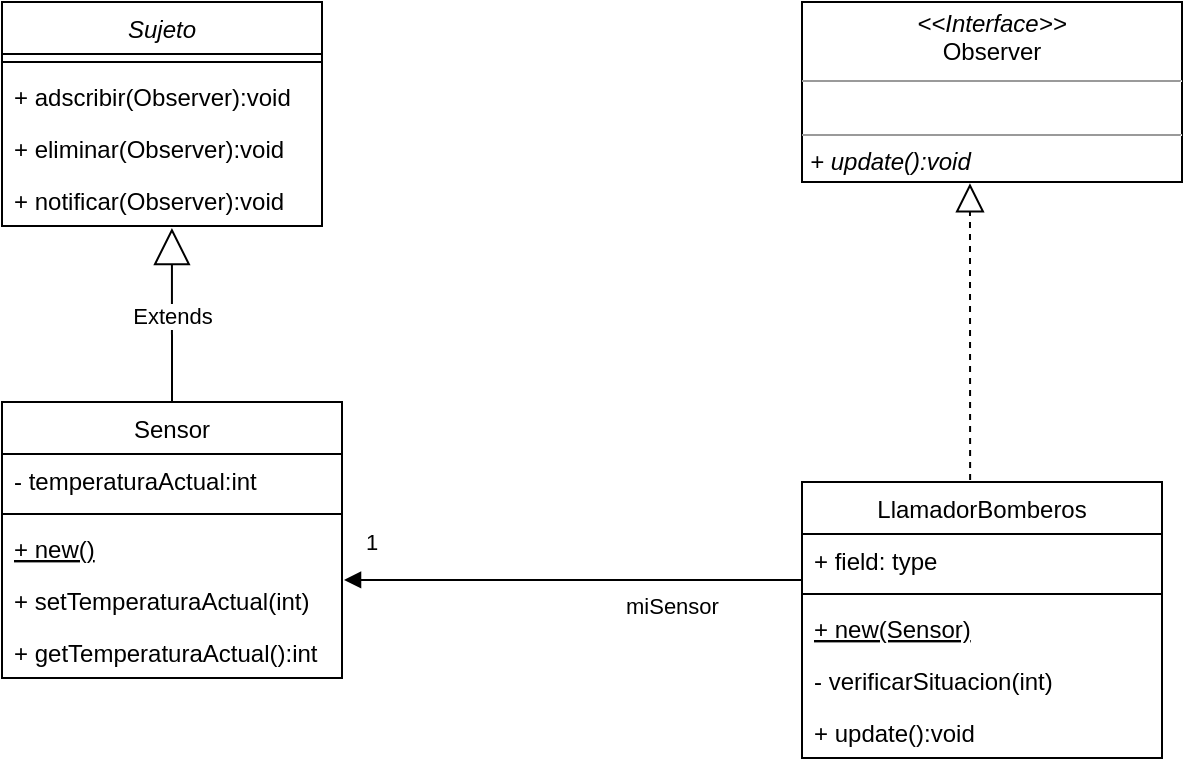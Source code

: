 <mxfile version="20.5.3" type="github">
  <diagram id="C5RBs43oDa-KdzZeNtuy" name="Page-1">
    <mxGraphModel dx="868" dy="450" grid="1" gridSize="10" guides="1" tooltips="1" connect="1" arrows="1" fold="1" page="1" pageScale="1" pageWidth="827" pageHeight="1169" math="0" shadow="0">
      <root>
        <mxCell id="WIyWlLk6GJQsqaUBKTNV-0" />
        <mxCell id="WIyWlLk6GJQsqaUBKTNV-1" parent="WIyWlLk6GJQsqaUBKTNV-0" />
        <mxCell id="jlWPk1bXCSBXcmWKaBlr-0" value="Sujeto" style="swimlane;fontStyle=2;align=center;verticalAlign=top;childLayout=stackLayout;horizontal=1;startSize=26;horizontalStack=0;resizeParent=1;resizeParentMax=0;resizeLast=0;collapsible=1;marginBottom=0;" vertex="1" parent="WIyWlLk6GJQsqaUBKTNV-1">
          <mxGeometry x="80" y="160" width="160" height="112" as="geometry" />
        </mxCell>
        <mxCell id="jlWPk1bXCSBXcmWKaBlr-2" value="" style="line;strokeWidth=1;fillColor=none;align=left;verticalAlign=middle;spacingTop=-1;spacingLeft=3;spacingRight=3;rotatable=0;labelPosition=right;points=[];portConstraint=eastwest;strokeColor=inherit;" vertex="1" parent="jlWPk1bXCSBXcmWKaBlr-0">
          <mxGeometry y="26" width="160" height="8" as="geometry" />
        </mxCell>
        <mxCell id="jlWPk1bXCSBXcmWKaBlr-3" value="+ adscribir(Observer):void" style="text;strokeColor=none;fillColor=none;align=left;verticalAlign=top;spacingLeft=4;spacingRight=4;overflow=hidden;rotatable=0;points=[[0,0.5],[1,0.5]];portConstraint=eastwest;" vertex="1" parent="jlWPk1bXCSBXcmWKaBlr-0">
          <mxGeometry y="34" width="160" height="26" as="geometry" />
        </mxCell>
        <mxCell id="jlWPk1bXCSBXcmWKaBlr-4" value="+ eliminar(Observer):void" style="text;strokeColor=none;fillColor=none;align=left;verticalAlign=top;spacingLeft=4;spacingRight=4;overflow=hidden;rotatable=0;points=[[0,0.5],[1,0.5]];portConstraint=eastwest;" vertex="1" parent="jlWPk1bXCSBXcmWKaBlr-0">
          <mxGeometry y="60" width="160" height="26" as="geometry" />
        </mxCell>
        <mxCell id="jlWPk1bXCSBXcmWKaBlr-5" value="+ notificar(Observer):void" style="text;strokeColor=none;fillColor=none;align=left;verticalAlign=top;spacingLeft=4;spacingRight=4;overflow=hidden;rotatable=0;points=[[0,0.5],[1,0.5]];portConstraint=eastwest;" vertex="1" parent="jlWPk1bXCSBXcmWKaBlr-0">
          <mxGeometry y="86" width="160" height="26" as="geometry" />
        </mxCell>
        <mxCell id="jlWPk1bXCSBXcmWKaBlr-6" value="Sensor" style="swimlane;fontStyle=0;align=center;verticalAlign=top;childLayout=stackLayout;horizontal=1;startSize=26;horizontalStack=0;resizeParent=1;resizeParentMax=0;resizeLast=0;collapsible=1;marginBottom=0;" vertex="1" parent="WIyWlLk6GJQsqaUBKTNV-1">
          <mxGeometry x="80" y="360" width="170" height="138" as="geometry" />
        </mxCell>
        <mxCell id="jlWPk1bXCSBXcmWKaBlr-7" value="- temperaturaActual:int" style="text;strokeColor=none;fillColor=none;align=left;verticalAlign=top;spacingLeft=4;spacingRight=4;overflow=hidden;rotatable=0;points=[[0,0.5],[1,0.5]];portConstraint=eastwest;" vertex="1" parent="jlWPk1bXCSBXcmWKaBlr-6">
          <mxGeometry y="26" width="170" height="26" as="geometry" />
        </mxCell>
        <mxCell id="jlWPk1bXCSBXcmWKaBlr-8" value="" style="line;strokeWidth=1;fillColor=none;align=left;verticalAlign=middle;spacingTop=-1;spacingLeft=3;spacingRight=3;rotatable=0;labelPosition=right;points=[];portConstraint=eastwest;strokeColor=inherit;" vertex="1" parent="jlWPk1bXCSBXcmWKaBlr-6">
          <mxGeometry y="52" width="170" height="8" as="geometry" />
        </mxCell>
        <mxCell id="jlWPk1bXCSBXcmWKaBlr-9" value="+ new()" style="text;strokeColor=none;fillColor=none;align=left;verticalAlign=top;spacingLeft=4;spacingRight=4;overflow=hidden;rotatable=0;points=[[0,0.5],[1,0.5]];portConstraint=eastwest;fontStyle=4" vertex="1" parent="jlWPk1bXCSBXcmWKaBlr-6">
          <mxGeometry y="60" width="170" height="26" as="geometry" />
        </mxCell>
        <mxCell id="jlWPk1bXCSBXcmWKaBlr-10" value="+ setTemperaturaActual(int)" style="text;strokeColor=none;fillColor=none;align=left;verticalAlign=top;spacingLeft=4;spacingRight=4;overflow=hidden;rotatable=0;points=[[0,0.5],[1,0.5]];portConstraint=eastwest;fontStyle=0" vertex="1" parent="jlWPk1bXCSBXcmWKaBlr-6">
          <mxGeometry y="86" width="170" height="26" as="geometry" />
        </mxCell>
        <mxCell id="jlWPk1bXCSBXcmWKaBlr-11" value="+ getTemperaturaActual():int" style="text;strokeColor=none;fillColor=none;align=left;verticalAlign=top;spacingLeft=4;spacingRight=4;overflow=hidden;rotatable=0;points=[[0,0.5],[1,0.5]];portConstraint=eastwest;fontStyle=0" vertex="1" parent="jlWPk1bXCSBXcmWKaBlr-6">
          <mxGeometry y="112" width="170" height="26" as="geometry" />
        </mxCell>
        <mxCell id="jlWPk1bXCSBXcmWKaBlr-17" value="&lt;p style=&quot;margin:0px;margin-top:4px;text-align:center;&quot;&gt;&lt;i&gt;&amp;lt;&amp;lt;Interface&amp;gt;&amp;gt;&lt;/i&gt;&lt;br&gt;Observer&lt;/p&gt;&lt;hr size=&quot;1&quot;&gt;&lt;p style=&quot;margin:0px;margin-left:4px;&quot;&gt;&lt;br&gt;&lt;/p&gt;&lt;hr size=&quot;1&quot;&gt;&lt;p style=&quot;margin:0px;margin-left:4px;&quot;&gt;&lt;i&gt;+ update():void&lt;/i&gt;&lt;/p&gt;" style="verticalAlign=top;align=left;overflow=fill;fontSize=12;fontFamily=Helvetica;html=1;" vertex="1" parent="WIyWlLk6GJQsqaUBKTNV-1">
          <mxGeometry x="480" y="160" width="190" height="90" as="geometry" />
        </mxCell>
        <mxCell id="jlWPk1bXCSBXcmWKaBlr-18" value="LlamadorBomberos" style="swimlane;fontStyle=0;align=center;verticalAlign=top;childLayout=stackLayout;horizontal=1;startSize=26;horizontalStack=0;resizeParent=1;resizeParentMax=0;resizeLast=0;collapsible=1;marginBottom=0;" vertex="1" parent="WIyWlLk6GJQsqaUBKTNV-1">
          <mxGeometry x="480" y="400" width="180" height="138" as="geometry" />
        </mxCell>
        <mxCell id="jlWPk1bXCSBXcmWKaBlr-19" value="+ field: type" style="text;strokeColor=none;fillColor=none;align=left;verticalAlign=top;spacingLeft=4;spacingRight=4;overflow=hidden;rotatable=0;points=[[0,0.5],[1,0.5]];portConstraint=eastwest;" vertex="1" parent="jlWPk1bXCSBXcmWKaBlr-18">
          <mxGeometry y="26" width="180" height="26" as="geometry" />
        </mxCell>
        <mxCell id="jlWPk1bXCSBXcmWKaBlr-20" value="" style="line;strokeWidth=1;fillColor=none;align=left;verticalAlign=middle;spacingTop=-1;spacingLeft=3;spacingRight=3;rotatable=0;labelPosition=right;points=[];portConstraint=eastwest;strokeColor=inherit;" vertex="1" parent="jlWPk1bXCSBXcmWKaBlr-18">
          <mxGeometry y="52" width="180" height="8" as="geometry" />
        </mxCell>
        <mxCell id="jlWPk1bXCSBXcmWKaBlr-21" value="+ new(Sensor)" style="text;strokeColor=none;fillColor=none;align=left;verticalAlign=top;spacingLeft=4;spacingRight=4;overflow=hidden;rotatable=0;points=[[0,0.5],[1,0.5]];portConstraint=eastwest;fontStyle=4" vertex="1" parent="jlWPk1bXCSBXcmWKaBlr-18">
          <mxGeometry y="60" width="180" height="26" as="geometry" />
        </mxCell>
        <mxCell id="jlWPk1bXCSBXcmWKaBlr-22" value="- verificarSituacion(int)" style="text;strokeColor=none;fillColor=none;align=left;verticalAlign=top;spacingLeft=4;spacingRight=4;overflow=hidden;rotatable=0;points=[[0,0.5],[1,0.5]];portConstraint=eastwest;fontStyle=0" vertex="1" parent="jlWPk1bXCSBXcmWKaBlr-18">
          <mxGeometry y="86" width="180" height="26" as="geometry" />
        </mxCell>
        <mxCell id="jlWPk1bXCSBXcmWKaBlr-23" value="+ update():void" style="text;strokeColor=none;fillColor=none;align=left;verticalAlign=top;spacingLeft=4;spacingRight=4;overflow=hidden;rotatable=0;points=[[0,0.5],[1,0.5]];portConstraint=eastwest;fontStyle=0" vertex="1" parent="jlWPk1bXCSBXcmWKaBlr-18">
          <mxGeometry y="112" width="180" height="26" as="geometry" />
        </mxCell>
        <mxCell id="jlWPk1bXCSBXcmWKaBlr-24" value="Extends" style="endArrow=block;endSize=16;endFill=0;html=1;rounded=0;exitX=0.5;exitY=0;exitDx=0;exitDy=0;entryX=0.531;entryY=1.038;entryDx=0;entryDy=0;entryPerimeter=0;" edge="1" parent="WIyWlLk6GJQsqaUBKTNV-1" source="jlWPk1bXCSBXcmWKaBlr-6" target="jlWPk1bXCSBXcmWKaBlr-5">
          <mxGeometry width="160" relative="1" as="geometry">
            <mxPoint x="110" y="320" as="sourcePoint" />
            <mxPoint x="270" y="320" as="targetPoint" />
            <mxPoint as="offset" />
          </mxGeometry>
        </mxCell>
        <mxCell id="jlWPk1bXCSBXcmWKaBlr-25" value="" style="endArrow=block;dashed=1;endFill=0;endSize=12;html=1;rounded=0;exitX=0.467;exitY=-0.007;exitDx=0;exitDy=0;exitPerimeter=0;entryX=0.442;entryY=1.007;entryDx=0;entryDy=0;entryPerimeter=0;" edge="1" parent="WIyWlLk6GJQsqaUBKTNV-1" source="jlWPk1bXCSBXcmWKaBlr-18" target="jlWPk1bXCSBXcmWKaBlr-17">
          <mxGeometry width="160" relative="1" as="geometry">
            <mxPoint x="520" y="340" as="sourcePoint" />
            <mxPoint x="680" y="340" as="targetPoint" />
          </mxGeometry>
        </mxCell>
        <mxCell id="jlWPk1bXCSBXcmWKaBlr-26" value="miSensor" style="endArrow=block;endFill=1;html=1;edgeStyle=orthogonalEdgeStyle;align=left;verticalAlign=top;rounded=0;entryX=1.006;entryY=0.115;entryDx=0;entryDy=0;entryPerimeter=0;exitX=0;exitY=0.846;exitDx=0;exitDy=0;exitPerimeter=0;" edge="1" parent="WIyWlLk6GJQsqaUBKTNV-1" source="jlWPk1bXCSBXcmWKaBlr-19" target="jlWPk1bXCSBXcmWKaBlr-10">
          <mxGeometry x="-0.209" relative="1" as="geometry">
            <mxPoint x="410" y="450" as="sourcePoint" />
            <mxPoint x="300" y="450" as="targetPoint" />
            <Array as="points">
              <mxPoint x="480" y="449" />
            </Array>
            <mxPoint as="offset" />
          </mxGeometry>
        </mxCell>
        <mxCell id="jlWPk1bXCSBXcmWKaBlr-27" value="1" style="edgeLabel;resizable=0;html=1;align=left;verticalAlign=bottom;" connectable="0" vertex="1" parent="jlWPk1bXCSBXcmWKaBlr-26">
          <mxGeometry x="-1" relative="1" as="geometry">
            <mxPoint x="-220" y="-9" as="offset" />
          </mxGeometry>
        </mxCell>
      </root>
    </mxGraphModel>
  </diagram>
</mxfile>
